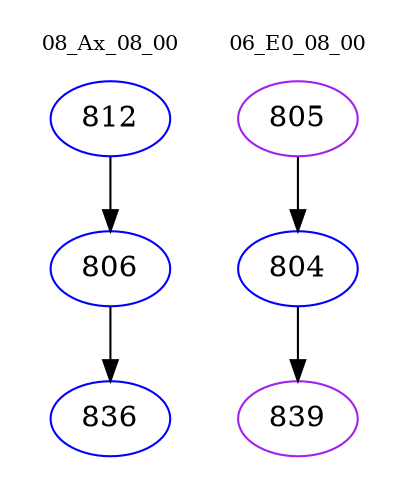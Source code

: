 digraph{
subgraph cluster_0 {
color = white
label = "08_Ax_08_00";
fontsize=10;
T0_812 [label="812", color="blue"]
T0_812 -> T0_806 [color="black"]
T0_806 [label="806", color="blue"]
T0_806 -> T0_836 [color="black"]
T0_836 [label="836", color="blue"]
}
subgraph cluster_1 {
color = white
label = "06_E0_08_00";
fontsize=10;
T1_805 [label="805", color="purple"]
T1_805 -> T1_804 [color="black"]
T1_804 [label="804", color="blue"]
T1_804 -> T1_839 [color="black"]
T1_839 [label="839", color="purple"]
}
}
